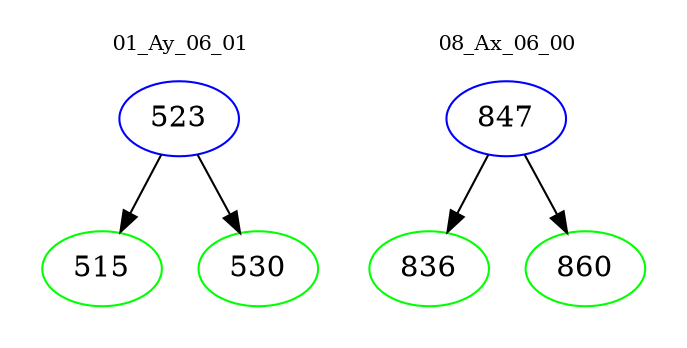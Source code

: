 digraph{
subgraph cluster_0 {
color = white
label = "01_Ay_06_01";
fontsize=10;
T0_523 [label="523", color="blue"]
T0_523 -> T0_515 [color="black"]
T0_515 [label="515", color="green"]
T0_523 -> T0_530 [color="black"]
T0_530 [label="530", color="green"]
}
subgraph cluster_1 {
color = white
label = "08_Ax_06_00";
fontsize=10;
T1_847 [label="847", color="blue"]
T1_847 -> T1_836 [color="black"]
T1_836 [label="836", color="green"]
T1_847 -> T1_860 [color="black"]
T1_860 [label="860", color="green"]
}
}
